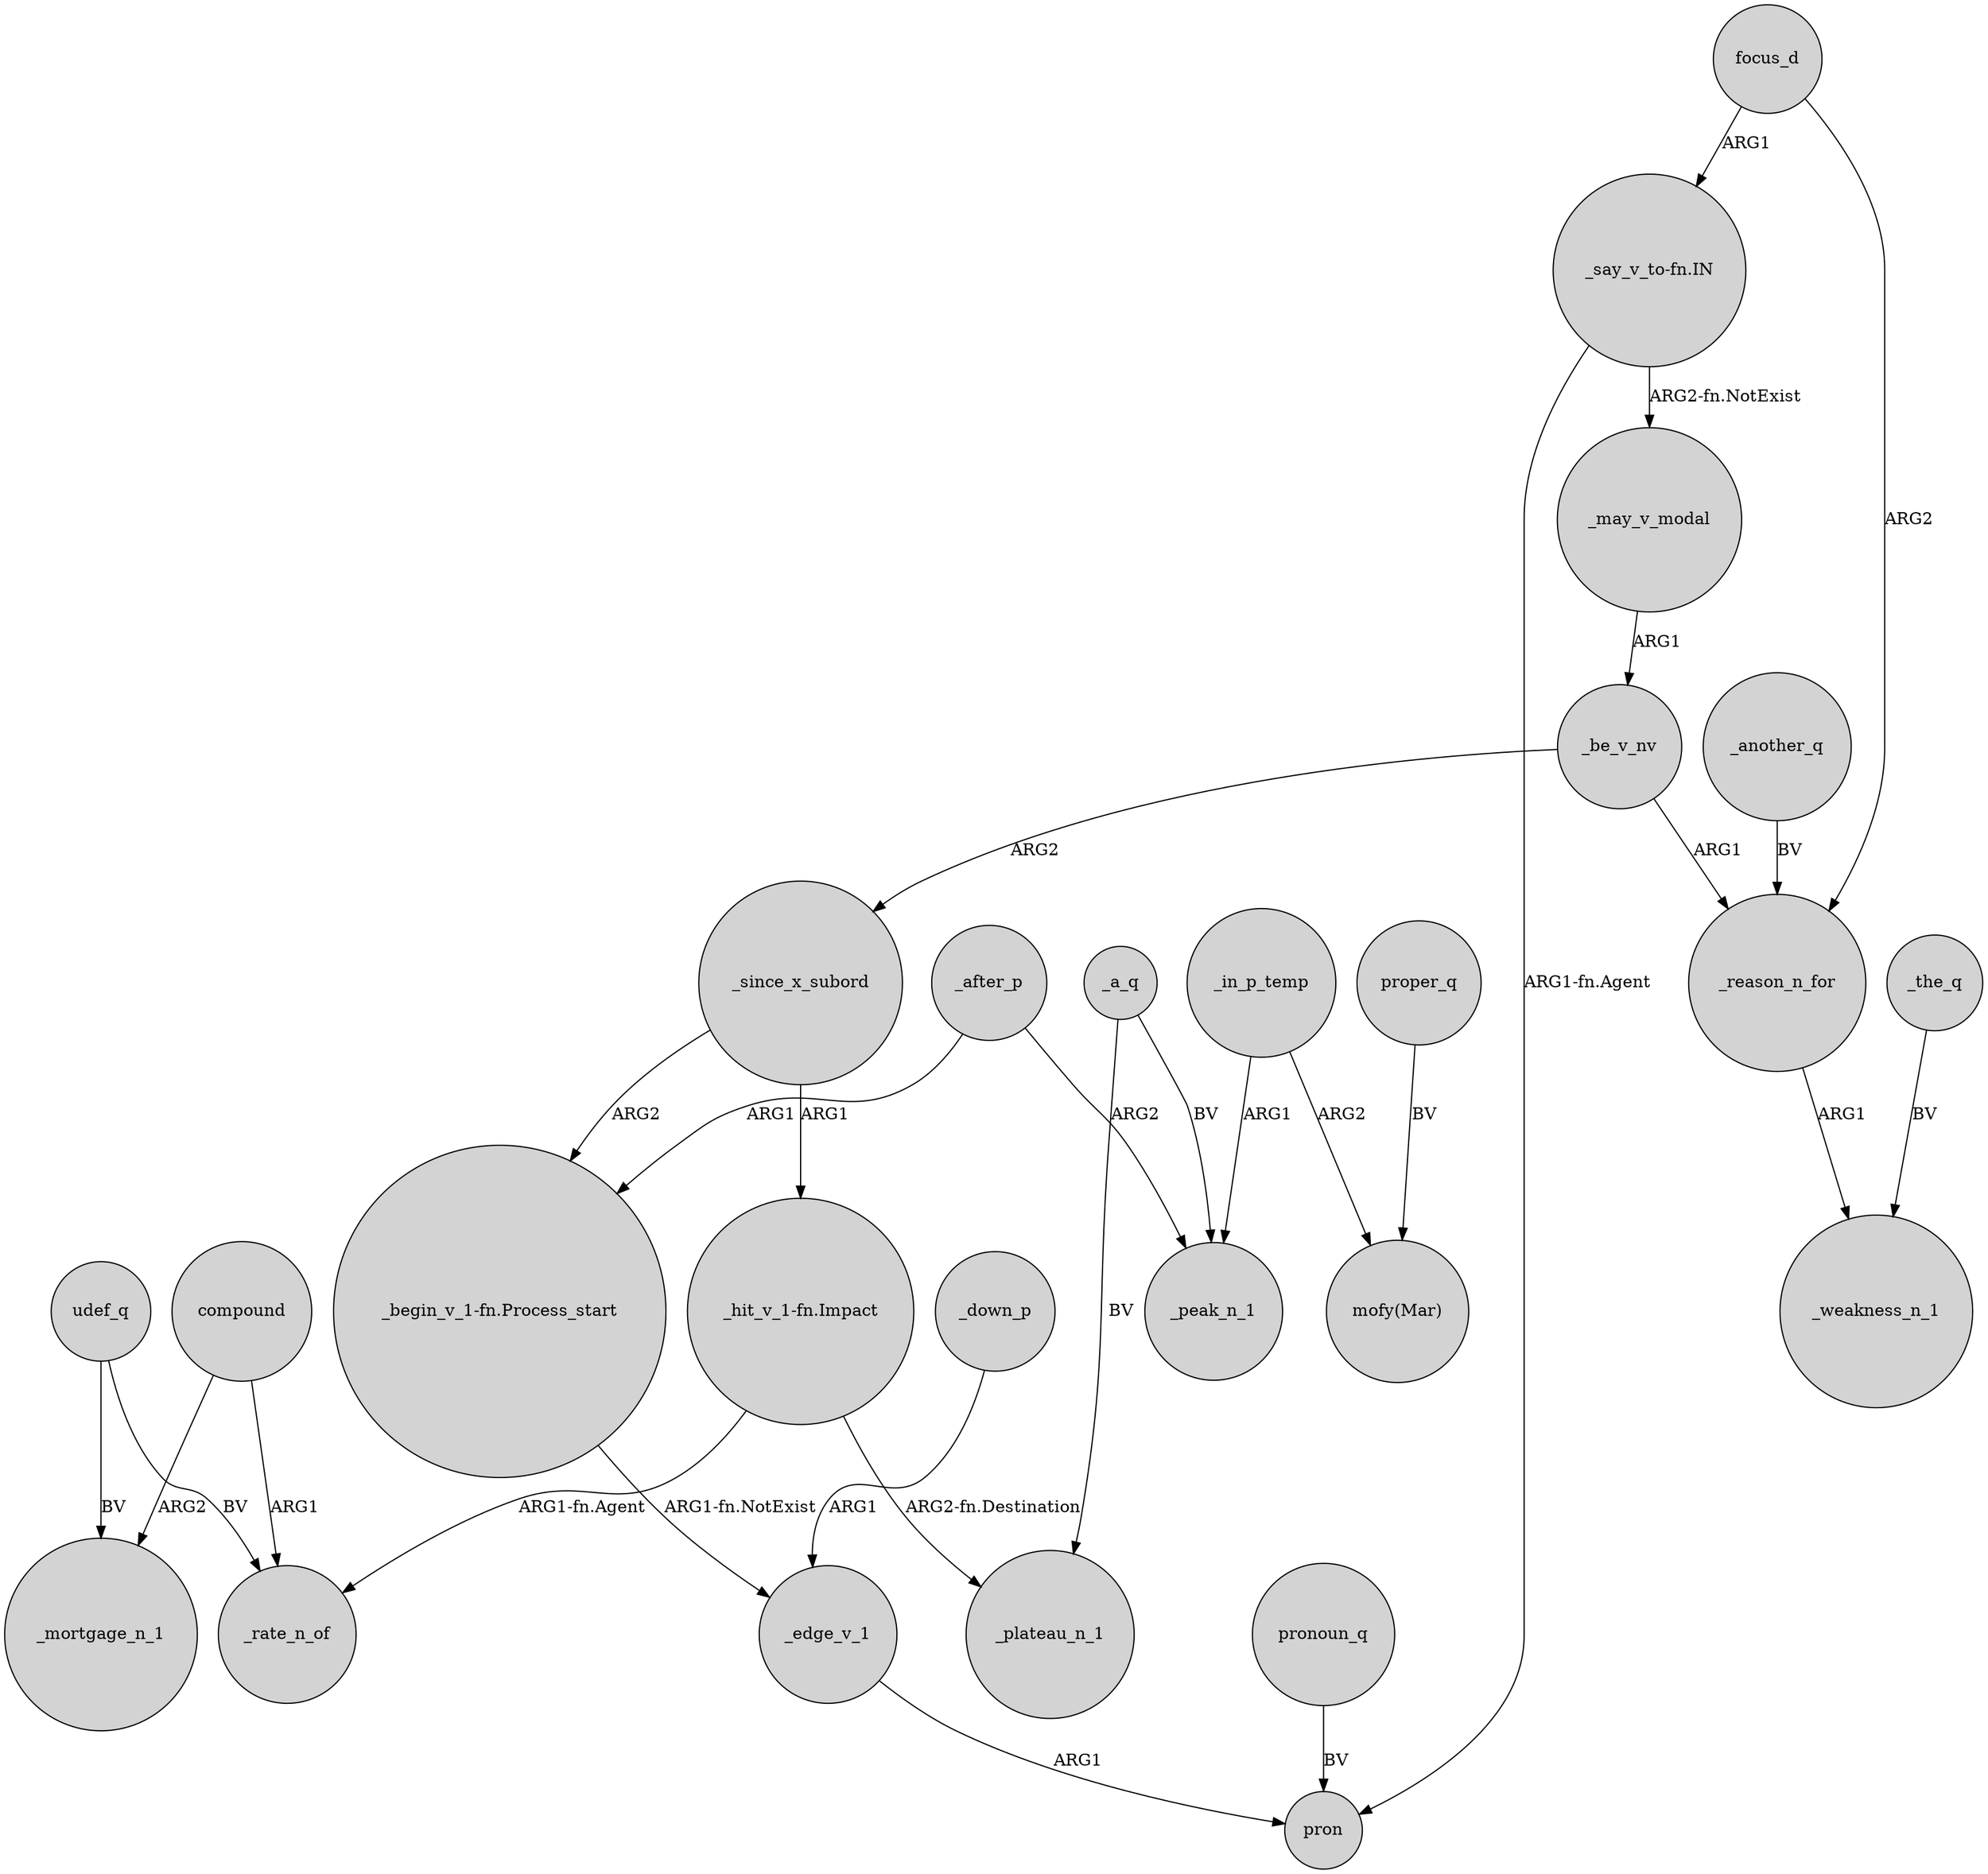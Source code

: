 digraph {
	node [shape=circle style=filled]
	udef_q -> _mortgage_n_1 [label=BV]
	_may_v_modal -> _be_v_nv [label=ARG1]
	_after_p -> "_begin_v_1-fn.Process_start" [label=ARG1]
	_in_p_temp -> _peak_n_1 [label=ARG1]
	compound -> _rate_n_of [label=ARG1]
	focus_d -> _reason_n_for [label=ARG2]
	compound -> _mortgage_n_1 [label=ARG2]
	_in_p_temp -> "mofy(Mar)" [label=ARG2]
	udef_q -> _rate_n_of [label=BV]
	_another_q -> _reason_n_for [label=BV]
	"_hit_v_1-fn.Impact" -> _plateau_n_1 [label="ARG2-fn.Destination"]
	_since_x_subord -> "_begin_v_1-fn.Process_start" [label=ARG2]
	_down_p -> _edge_v_1 [label=ARG1]
	_the_q -> _weakness_n_1 [label=BV]
	_be_v_nv -> _reason_n_for [label=ARG1]
	"_begin_v_1-fn.Process_start" -> _edge_v_1 [label="ARG1-fn.NotExist"]
	pronoun_q -> pron [label=BV]
	_after_p -> _peak_n_1 [label=ARG2]
	"_say_v_to-fn.IN" -> _may_v_modal [label="ARG2-fn.NotExist"]
	_reason_n_for -> _weakness_n_1 [label=ARG1]
	proper_q -> "mofy(Mar)" [label=BV]
	"_say_v_to-fn.IN" -> pron [label="ARG1-fn.Agent"]
	_since_x_subord -> "_hit_v_1-fn.Impact" [label=ARG1]
	_be_v_nv -> _since_x_subord [label=ARG2]
	_edge_v_1 -> pron [label=ARG1]
	"_hit_v_1-fn.Impact" -> _rate_n_of [label="ARG1-fn.Agent"]
	_a_q -> _plateau_n_1 [label=BV]
	focus_d -> "_say_v_to-fn.IN" [label=ARG1]
	_a_q -> _peak_n_1 [label=BV]
}
